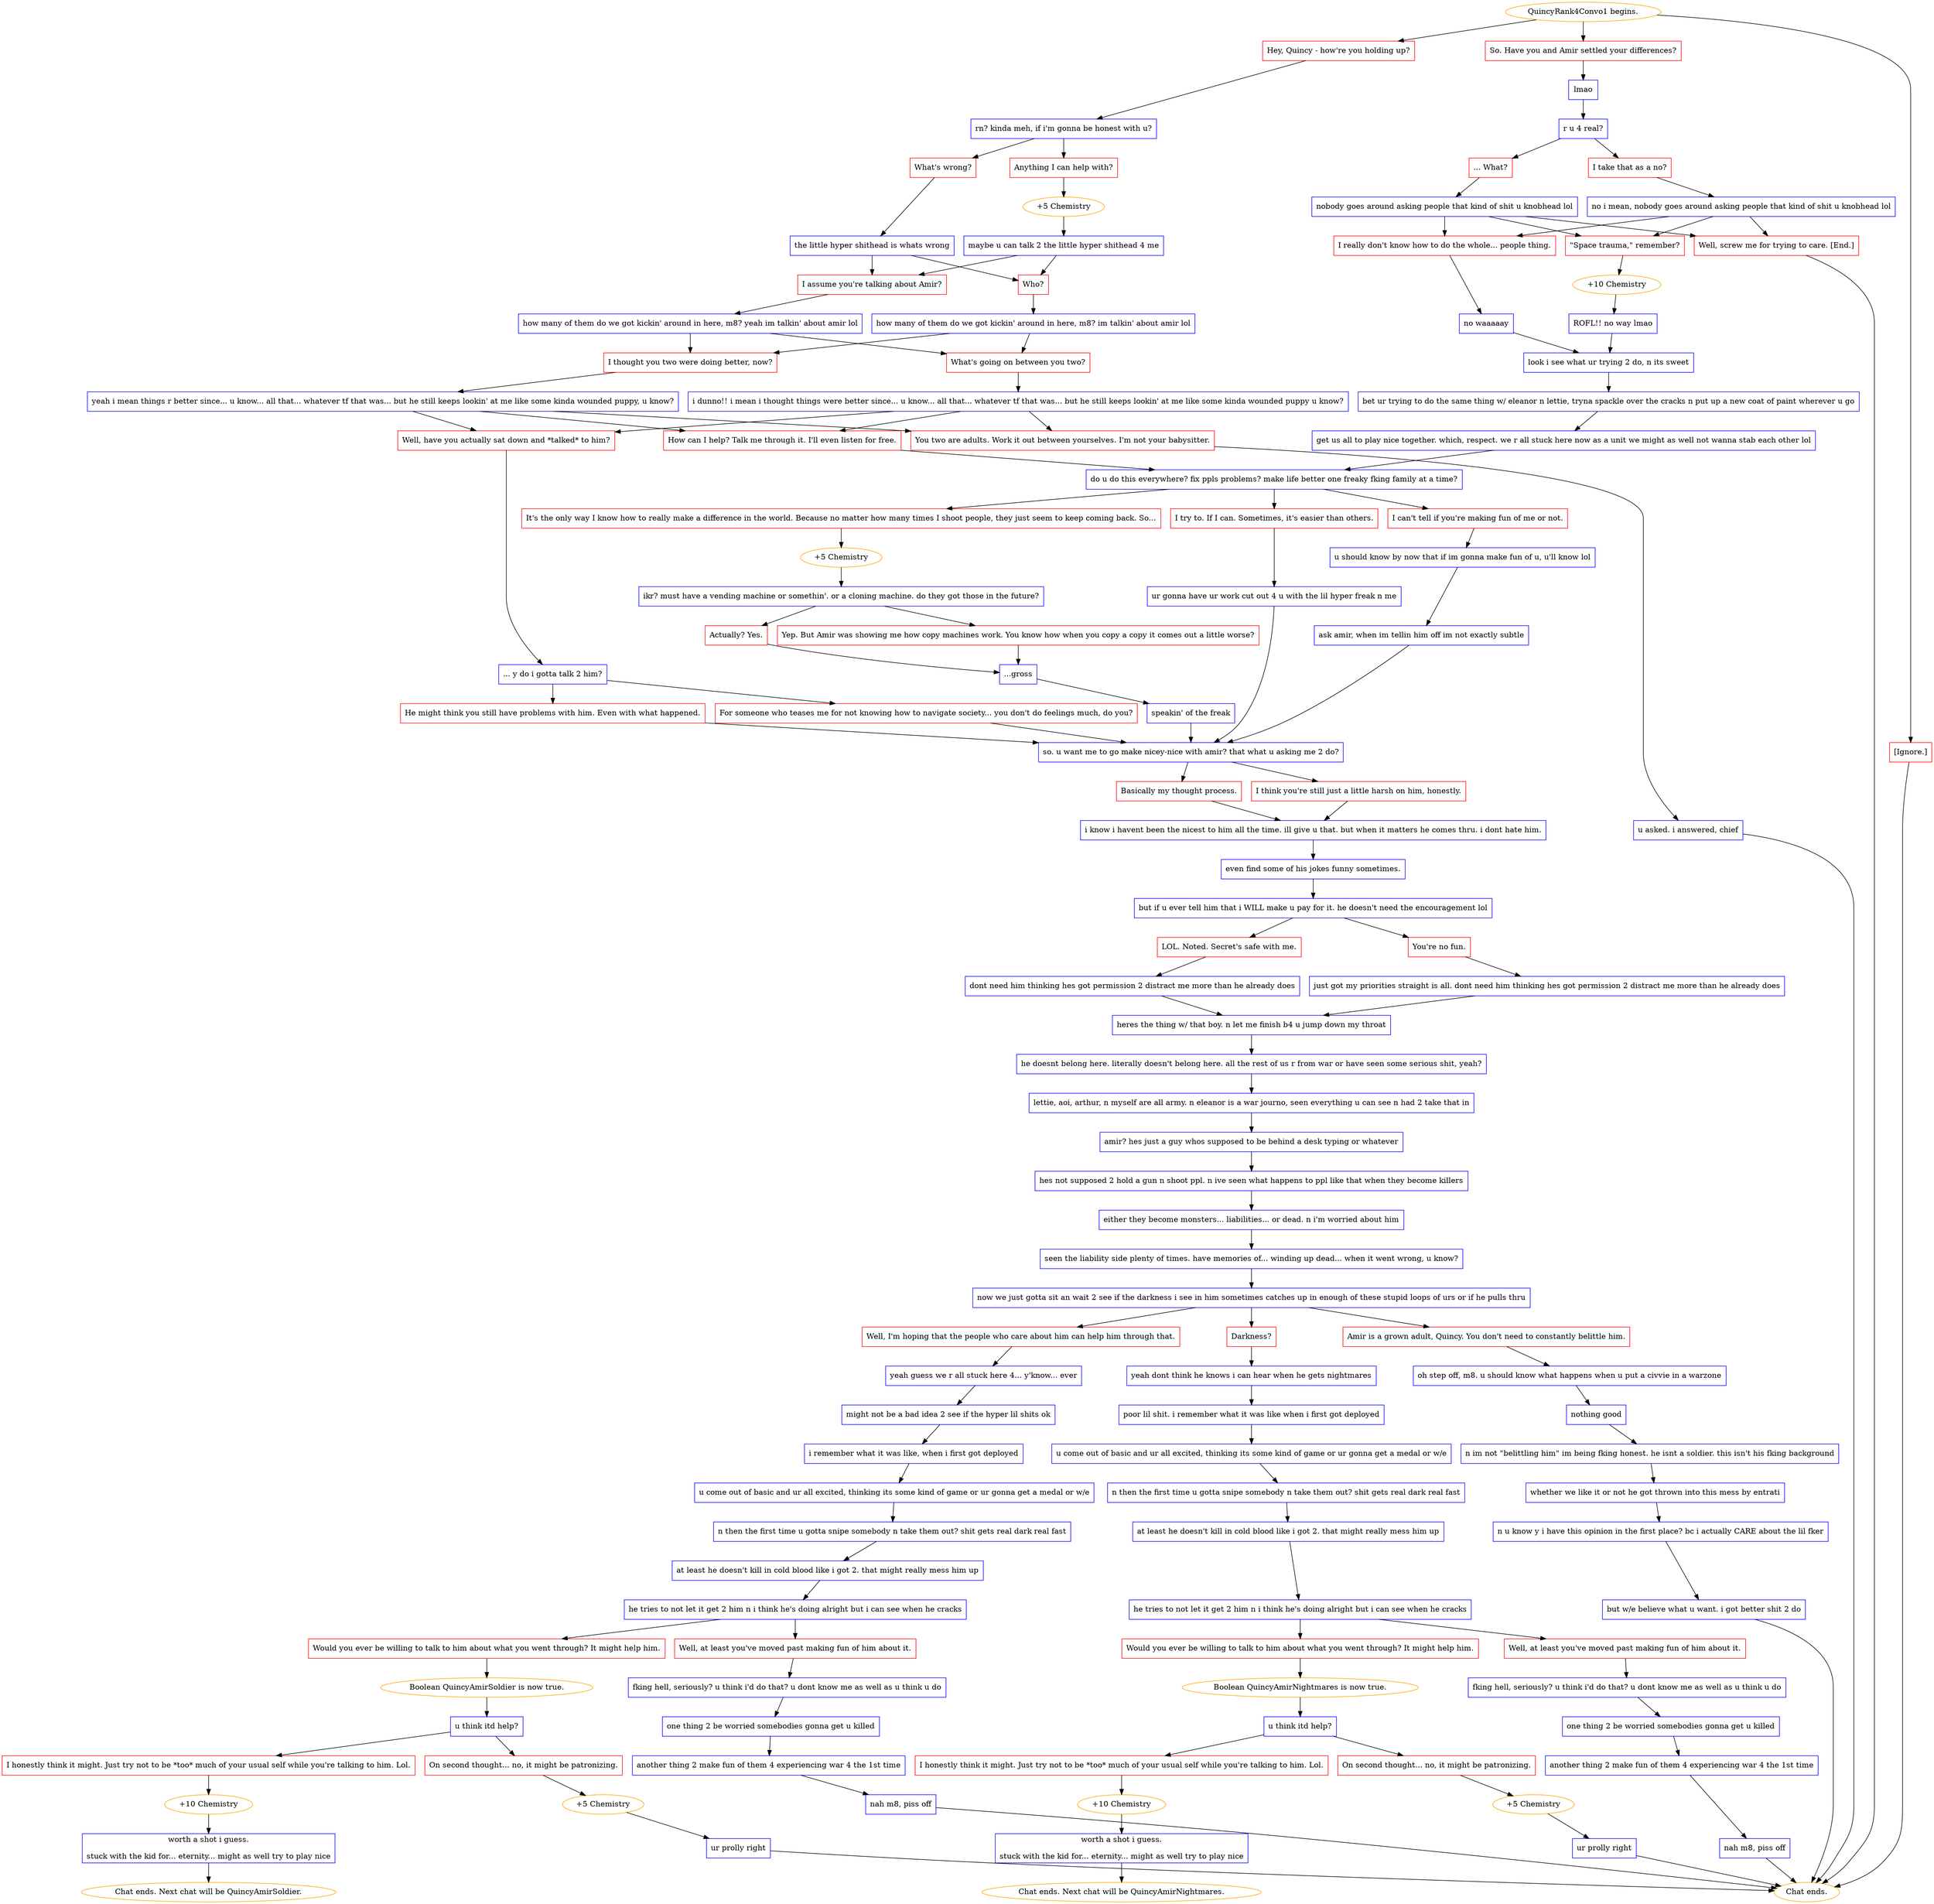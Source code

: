 digraph {
	"QuincyRank4Convo1 begins." [color=orange];
		"QuincyRank4Convo1 begins." -> 1715;
		"QuincyRank4Convo1 begins." -> 1716;
		"QuincyRank4Convo1 begins." -> 1746;
	1715 [label="Hey, Quincy - how're you holding up?",shape=box,color=red];
		1715 -> 1717;
	1716 [label="So. Have you and Amir settled your differences?",shape=box,color=red];
		1716 -> 1718;
	1746 [label="[Ignore.]",shape=box,color=red];
		1746 -> "Chat ends.";
	1717 [label="rn? kinda meh, if i'm gonna be honest with u?",shape=box,color=blue];
		1717 -> 1719;
		1717 -> 1720;
	1718 [label="lmao",shape=box,color=blue];
		1718 -> 1721;
	"Chat ends." [color=orange];
	1719 [label="What's wrong?",shape=box,color=red];
		1719 -> 1724;
	1720 [label="Anything I can help with?",shape=box,color=red];
		1720 -> 1723;
	1721 [label="r u 4 real?",shape=box,color=blue];
		1721 -> 1743;
		1721 -> 1744;
	1724 [label="the little hyper shithead is whats wrong",shape=box,color=blue];
		1724 -> 1725;
		1724 -> 1726;
	1723 [label="+5 Chemistry",color=orange];
		1723 -> 1722;
	1743 [label="... What?",shape=box,color=red];
		1743 -> 1745;
	1744 [label="I take that as a no?",shape=box,color=red];
		1744 -> 1748;
	1725 [label="I assume you're talking about Amir?",shape=box,color=red];
		1725 -> 1727;
	1726 [label="Who?",shape=box,color=red];
		1726 -> 1728;
	1722 [label="maybe u can talk 2 the little hyper shithead 4 me",shape=box,color=blue];
		1722 -> 1725;
		1722 -> 1726;
	1745 [label="nobody goes around asking people that kind of shit u knobhead lol",shape=box,color=blue];
		1745 -> 1749;
		1745 -> 1750;
		1745 -> 1751;
	1748 [label="no i mean, nobody goes around asking people that kind of shit u knobhead lol",shape=box,color=blue];
		1748 -> 1749;
		1748 -> 1750;
		1748 -> 1751;
	1727 [label="how many of them do we got kickin' around in here, m8? yeah im talkin' about amir lol",shape=box,color=blue];
		1727 -> 1729;
		1727 -> 1730;
	1728 [label="how many of them do we got kickin' around in here, m8? im talkin' about amir lol",shape=box,color=blue];
		1728 -> 1729;
		1728 -> 1730;
	1749 [label="I really don't know how to do the whole... people thing.",shape=box,color=red];
		1749 -> 1752;
	1750 [label="\"Space trauma,\" remember?",shape=box,color=red];
		1750 -> 1755;
	1751 [label="Well, screw me for trying to care. [End.]",shape=box,color=red];
		1751 -> "Chat ends.";
	1729 [label="I thought you two were doing better, now?",shape=box,color=red];
		1729 -> 1731;
	1730 [label="What's going on between you two?",shape=box,color=red];
		1730 -> 1732;
	1752 [label="no waaaaay",shape=box,color=blue];
		1752 -> 1741;
	1755 [label="+10 Chemistry",color=orange];
		1755 -> 1753;
	1731 [label="yeah i mean things r better since... u know... all that... whatever tf that was... but he still keeps lookin' at me like some kinda wounded puppy, u know?",shape=box,color=blue];
		1731 -> 1733;
		1731 -> 1734;
		1731 -> 1735;
	1732 [label="i dunno!! i mean i thought things were better since... u know... all that... whatever tf that was... but he still keeps lookin' at me like some kinda wounded puppy u know?",shape=box,color=blue];
		1732 -> 1733;
		1732 -> 1734;
		1732 -> 1735;
	1741 [label="look i see what ur trying 2 do, n its sweet",shape=box,color=blue];
		1741 -> 1742;
	1753 [label="ROFL!! no way lmao",shape=box,color=blue];
		1753 -> 1741;
	1733 [label="Well, have you actually sat down and *talked* to him?",shape=box,color=red];
		1733 -> 1736;
	1734 [label="You two are adults. Work it out between yourselves. I'm not your babysitter.",shape=box,color=red];
		1734 -> 1737;
	1735 [label="How can I help? Talk me through it. I'll even listen for free.",shape=box,color=red];
		1735 -> 1739;
	1742 [label="bet ur trying to do the same thing w/ eleanor n lettie, tryna spackle over the cracks n put up a new coat of paint wherever u go",shape=box,color=blue];
		1742 -> 1740;
	1736 [label="... y do i gotta talk 2 him?",shape=box,color=blue];
		1736 -> 1761;
		1736 -> 1762;
	1737 [label="u asked. i answered, chief",shape=box,color=blue];
		1737 -> "Chat ends.";
	1739 [label="do u do this everywhere? fix ppls problems? make life better one freaky fking family at a time?",shape=box,color=blue];
		1739 -> 1756;
		1739 -> 1759;
		1739 -> 1760;
	1740 [label="get us all to play nice together. which, respect. we r all stuck here now as a unit we might as well not wanna stab each other lol",shape=box,color=blue];
		1740 -> 1739;
	1761 [label="He might think you still have problems with him. Even with what happened.",shape=box,color=red];
		1761 -> 1770;
	1762 [label="For someone who teases me for not knowing how to navigate society... you don't do feelings much, do you?",shape=box,color=red];
		1762 -> 1770;
	1756 [label="I try to. If I can. Sometimes, it's easier than others.",shape=box,color=red];
		1756 -> 1757;
	1759 [label="I can't tell if you're making fun of me or not.",shape=box,color=red];
		1759 -> 1758;
	1760 [label="It's the only way I know how to really make a difference in the world. Because no matter how many times I shoot people, they just seem to keep coming back. So...",shape=box,color=red];
		1760 -> 1765;
	1770 [label="so. u want me to go make nicey-nice with amir? that what u asking me 2 do?",shape=box,color=blue];
		1770 -> 1771;
		1770 -> 1772;
	1757 [label="ur gonna have ur work cut out 4 u with the lil hyper freak n me",shape=box,color=blue];
		1757 -> 1770;
	1758 [label="u should know by now that if im gonna make fun of u, u'll know lol",shape=box,color=blue];
		1758 -> 1764;
	1765 [label="+5 Chemistry",color=orange];
		1765 -> 1763;
	1771 [label="Basically my thought process.",shape=box,color=red];
		1771 -> 1773;
	1772 [label="I think you're still just a little harsh on him, honestly.",shape=box,color=red];
		1772 -> 1773;
	1764 [label="ask amir, when im tellin him off im not exactly subtle",shape=box,color=blue];
		1764 -> 1770;
	1763 [label="ikr? must have a vending machine or somethin'. or a cloning machine. do they got those in the future?",shape=box,color=blue];
		1763 -> 1766;
		1763 -> 1767;
	1773 [label="i know i havent been the nicest to him all the time. ill give u that. but when it matters he comes thru. i dont hate him.",shape=box,color=blue];
		1773 -> 1774;
	1766 [label="Yep. But Amir was showing me how copy machines work. You know how when you copy a copy it comes out a little worse?",shape=box,color=red];
		1766 -> 1768;
	1767 [label="Actually? Yes.",shape=box,color=red];
		1767 -> 1768;
	1774 [label="even find some of his jokes funny sometimes.",shape=box,color=blue];
		1774 -> 1775;
	1768 [label="...gross",shape=box,color=blue];
		1768 -> 1769;
	1775 [label="but if u ever tell him that i WILL make u pay for it. he doesn't need the encouragement lol",shape=box,color=blue];
		1775 -> 1776;
		1775 -> 1777;
	1769 [label="speakin' of the freak",shape=box,color=blue];
		1769 -> 1770;
	1776 [label="LOL. Noted. Secret's safe with me.",shape=box,color=red];
		1776 -> 1778;
	1777 [label="You're no fun.",shape=box,color=red];
		1777 -> 1779;
	1778 [label="dont need him thinking hes got permission 2 distract me more than he already does",shape=box,color=blue];
		1778 -> 1780;
	1779 [label="just got my priorities straight is all. dont need him thinking hes got permission 2 distract me more than he already does",shape=box,color=blue];
		1779 -> 1780;
	1780 [label="heres the thing w/ that boy. n let me finish b4 u jump down my throat",shape=box,color=blue];
		1780 -> 1781;
	1781 [label="he doesnt belong here. literally doesn't belong here. all the rest of us r from war or have seen some serious shit, yeah?",shape=box,color=blue];
		1781 -> 1782;
	1782 [label="lettie, aoi, arthur, n myself are all army. n eleanor is a war journo, seen everything u can see n had 2 take that in",shape=box,color=blue];
		1782 -> 1785;
	1785 [label="amir? hes just a guy whos supposed to be behind a desk typing or whatever",shape=box,color=blue];
		1785 -> 1783;
	1783 [label="hes not supposed 2 hold a gun n shoot ppl. n ive seen what happens to ppl like that when they become killers",shape=box,color=blue];
		1783 -> 1784;
	1784 [label="either they become monsters... liabilities... or dead. n i'm worried about him",shape=box,color=blue];
		1784 -> 1786;
	1786 [label="seen the liability side plenty of times. have memories of... winding up dead... when it went wrong, u know?",shape=box,color=blue];
		1786 -> 1787;
	1787 [label="now we just gotta sit an wait 2 see if the darkness i see in him sometimes catches up in enough of these stupid loops of urs or if he pulls thru",shape=box,color=blue];
		1787 -> 1788;
		1787 -> 1789;
		1787 -> 1790;
	1788 [label="Well, I'm hoping that the people who care about him can help him through that.",shape=box,color=red];
		1788 -> 1798;
	1789 [label="Darkness?",shape=box,color=red];
		1789 -> 1799;
	1790 [label="Amir is a grown adult, Quincy. You don't need to constantly belittle him.",shape=box,color=red];
		1790 -> 1805;
	1798 [label="yeah guess we r all stuck here 4... y'know... ever",shape=box,color=blue];
		1798 -> 1792;
	1799 [label="yeah dont think he knows i can hear when he gets nightmares",shape=box,color=blue];
		1799 -> 1802;
	1805 [label="oh step off, m8. u should know what happens when u put a civvie in a warzone",shape=box,color=blue];
		1805 -> 1808;
	1792 [label="might not be a bad idea 2 see if the hyper lil shits ok",shape=box,color=blue];
		1792 -> 1797;
	1802 [label="poor lil shit. i remember what it was like when i first got deployed",shape=box,color=blue];
		1802 -> 1800;
	1808 [label="nothing good",shape=box,color=blue];
		1808 -> 1806;
	1797 [label="i remember what it was like, when i first got deployed",shape=box,color=blue];
		1797 -> 1793;
	1800 [label="u come out of basic and ur all excited, thinking its some kind of game or ur gonna get a medal or w/e",shape=box,color=blue];
		1800 -> 1804;
	1806 [label="n im not \"belittling him\" im being fking honest. he isnt a soldier. this isn't his fking background",shape=box,color=blue];
		1806 -> 1810;
	1793 [label="u come out of basic and ur all excited, thinking its some kind of game or ur gonna get a medal or w/e",shape=box,color=blue];
		1793 -> 1796;
	1804 [label="n then the first time u gotta snipe somebody n take them out? shit gets real dark real fast",shape=box,color=blue];
		1804 -> 1803;
	1810 [label="whether we like it or not he got thrown into this mess by entrati",shape=box,color=blue];
		1810 -> 1809;
	1796 [label="n then the first time u gotta snipe somebody n take them out? shit gets real dark real fast",shape=box,color=blue];
		1796 -> 1794;
	1803 [label="at least he doesn't kill in cold blood like i got 2. that might really mess him up",shape=box,color=blue];
		1803 -> 1801;
	1809 [label="n u know y i have this opinion in the first place? bc i actually CARE about the lil fker",shape=box,color=blue];
		1809 -> 1807;
	1794 [label="at least he doesn't kill in cold blood like i got 2. that might really mess him up",shape=box,color=blue];
		1794 -> 1791;
	1801 [label="he tries to not let it get 2 him n i think he's doing alright but i can see when he cracks",shape=box,color=blue];
		1801 -> 1812;
		1801 -> 1813;
	1807 [label="but w/e believe what u want. i got better shit 2 do",shape=box,color=blue];
		1807 -> "Chat ends.";
	1791 [label="he tries to not let it get 2 him n i think he's doing alright but i can see when he cracks",shape=box,color=blue];
		1791 -> 1830;
		1791 -> 1829;
	1812 [label="Would you ever be willing to talk to him about what you went through? It might help him.",shape=box,color=red];
		1812 -> "/EE/Types/Engine/SetBooleanDialogueNode:QuincyAmirNightmares:1816";
	1813 [label="Well, at least you've moved past making fun of him about it.",shape=box,color=red];
		1813 -> 1815;
	1830 [label="Would you ever be willing to talk to him about what you went through? It might help him.",shape=box,color=red];
		1830 -> "/EE/Types/Engine/SetBooleanDialogueNode:QuincyAmirSoldier:3556";
	1829 [label="Well, at least you've moved past making fun of him about it.",shape=box,color=red];
		1829 -> 1842;
	"/EE/Types/Engine/SetBooleanDialogueNode:QuincyAmirNightmares:1816" [label="Boolean QuincyAmirNightmares is now true.",color=orange];
		"/EE/Types/Engine/SetBooleanDialogueNode:QuincyAmirNightmares:1816" -> 1816;
	1815 [label="fking hell, seriously? u think i'd do that? u dont know me as well as u think u do",shape=box,color=blue];
		1815 -> 1818;
	"/EE/Types/Engine/SetBooleanDialogueNode:QuincyAmirSoldier:3556" [label="Boolean QuincyAmirSoldier is now true.",color=orange];
		"/EE/Types/Engine/SetBooleanDialogueNode:QuincyAmirSoldier:3556" -> 3556;
	1842 [label="fking hell, seriously? u think i'd do that? u dont know me as well as u think u do",shape=box,color=blue];
		1842 -> 1840;
	1816 [label="u think itd help?",shape=box,color=blue];
		1816 -> 1821;
		1816 -> 1822;
	1818 [label="one thing 2 be worried somebodies gonna get u killed",shape=box,color=blue];
		1818 -> 1819;
	3556 [label="u think itd help?",shape=box,color=blue];
		3556 -> 1832;
		3556 -> 1833;
	1840 [label="one thing 2 be worried somebodies gonna get u killed",shape=box,color=blue];
		1840 -> 1841;
	1821 [label="I honestly think it might. Just try not to be *too* much of your usual self while you're talking to him. Lol.",shape=box,color=red];
		1821 -> 1825;
	1822 [label="On second thought... no, it might be patronizing.",shape=box,color=red];
		1822 -> 1826;
	1819 [label="another thing 2 make fun of them 4 experiencing war 4 the 1st time",shape=box,color=blue];
		1819 -> 1817;
	1832 [label="I honestly think it might. Just try not to be *too* much of your usual self while you're talking to him. Lol.",shape=box,color=red];
		1832 -> 1838;
	1833 [label="On second thought... no, it might be patronizing.",shape=box,color=red];
		1833 -> 1836;
	1841 [label="another thing 2 make fun of them 4 experiencing war 4 the 1st time",shape=box,color=blue];
		1841 -> 1843;
	1825 [label="+10 Chemistry",color=orange];
		1825 -> 1823;
	1826 [label="+5 Chemistry",color=orange];
		1826 -> 1824;
	1817 [label="nah m8, piss off",shape=box,color=blue];
		1817 -> "Chat ends.";
	1838 [label="+10 Chemistry",color=orange];
		1838 -> 1834;
	1836 [label="+5 Chemistry",color=orange];
		1836 -> 1835;
	1843 [label="nah m8, piss off",shape=box,color=blue];
		1843 -> "Chat ends.";
	1823 [label="worth a shot i guess.
stuck with the kid for... eternity... might as well try to play nice",shape=box,color=blue];
		1823 -> "Chat ends. Next chat will be QuincyAmirNightmares.";
	1824 [label="ur prolly right",shape=box,color=blue];
		1824 -> "Chat ends.";
	1834 [label="worth a shot i guess.
stuck with the kid for... eternity... might as well try to play nice",shape=box,color=blue];
		1834 -> "Chat ends. Next chat will be QuincyAmirSoldier.";
	1835 [label="ur prolly right",shape=box,color=blue];
		1835 -> "Chat ends.";
	"Chat ends. Next chat will be QuincyAmirNightmares." [color=orange];
	"Chat ends. Next chat will be QuincyAmirSoldier." [color=orange];
}